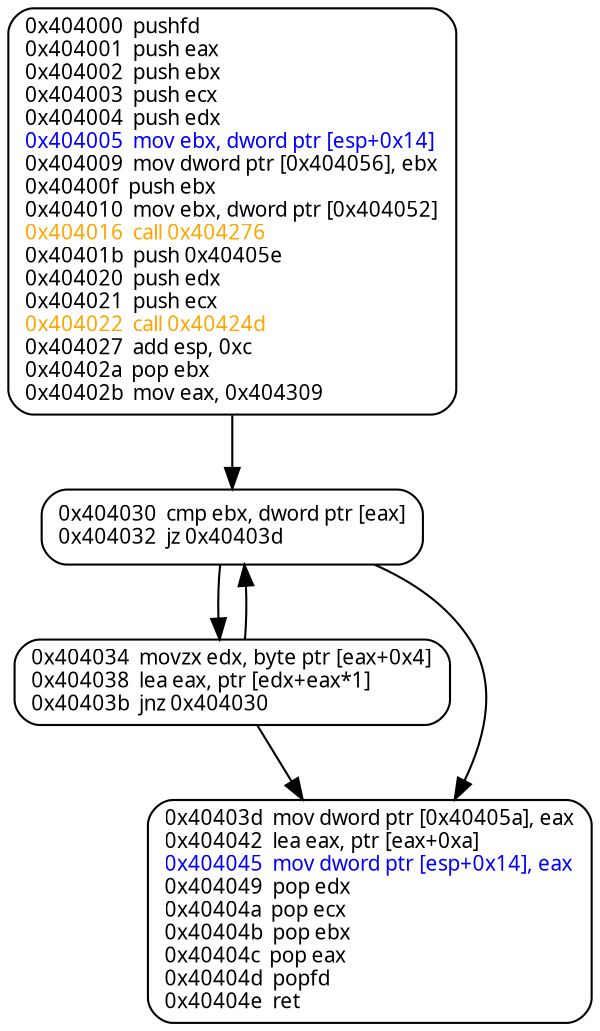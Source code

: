 digraph G {
  0 [
     fontname="Source Code Pro", fontsize=10, shape=box, style=rounded,
     label=<0x404000  pushfd <br align="left"/>0x404001  push eax<br align="left"/>0x404002  push ebx<br align="left"/>0x404003  push ecx<br align="left"/>0x404004  push edx<br align="left"/><font color="blue">0x404005  mov ebx, dword ptr [esp+0x14]</font><br align="left"/>0x404009  mov dword ptr [0x404056], ebx<br align="left"/>0x40400f  push ebx<br align="left"/>0x404010  mov ebx, dword ptr [0x404052]<br align="left"/><font color="orange">0x404016  call 0x404276</font><br align="left"/>0x40401b  push 0x40405e<br align="left"/>0x404020  push edx<br align="left"/>0x404021  push ecx<br align="left"/><font color="orange">0x404022  call 0x40424d</font><br align="left"/>0x404027  add esp, 0xc<br align="left"/>0x40402a  pop ebx<br align="left"/>0x40402b  mov eax, 0x404309<br align="left"/>>
     ];
  
  1 [
     fontname="Source Code Pro", fontsize=10, shape=box, style=rounded,
     label=<0x404030  cmp ebx, dword ptr [eax]<br align="left"/>0x404032  jz 0x40403d<br align="left"/>>
     ];

  2 [
     fontname="Source Code Pro",  fontsize=10, shape=box, style=rounded,
     label=<0x404034  movzx edx, byte ptr [eax+0x4]<br align="left"/>0x404038  lea eax, ptr [edx+eax*1]<br align="left"/>0x40403b  jnz 0x404030<br align="left"/>>];

  3 [
     fontname="Source Code Pro",  fontsize=10, shape=box, style=rounded,
     label=<0x40403d  mov dword ptr [0x40405a], eax<br align="left"/>0x404042  lea eax, ptr [eax+0xa]<br align="left"/><font color="blue">0x404045  mov dword ptr [esp+0x14], eax</font><br align="left"/>0x404049  pop edx<br align="left"/>0x40404a  pop ecx<br align="left"/>0x40404b  pop ebx<br align="left"/>0x40404c  pop eax<br align="left"/>0x40404d  popfd <br align="left"/>0x40404e  ret <br align="left"/>>];
  
  0 -> 1 [];
  1 -> 2 [];
  1 -> 3 [];
  2 -> 1 [];
  2 -> 3 [];
}
